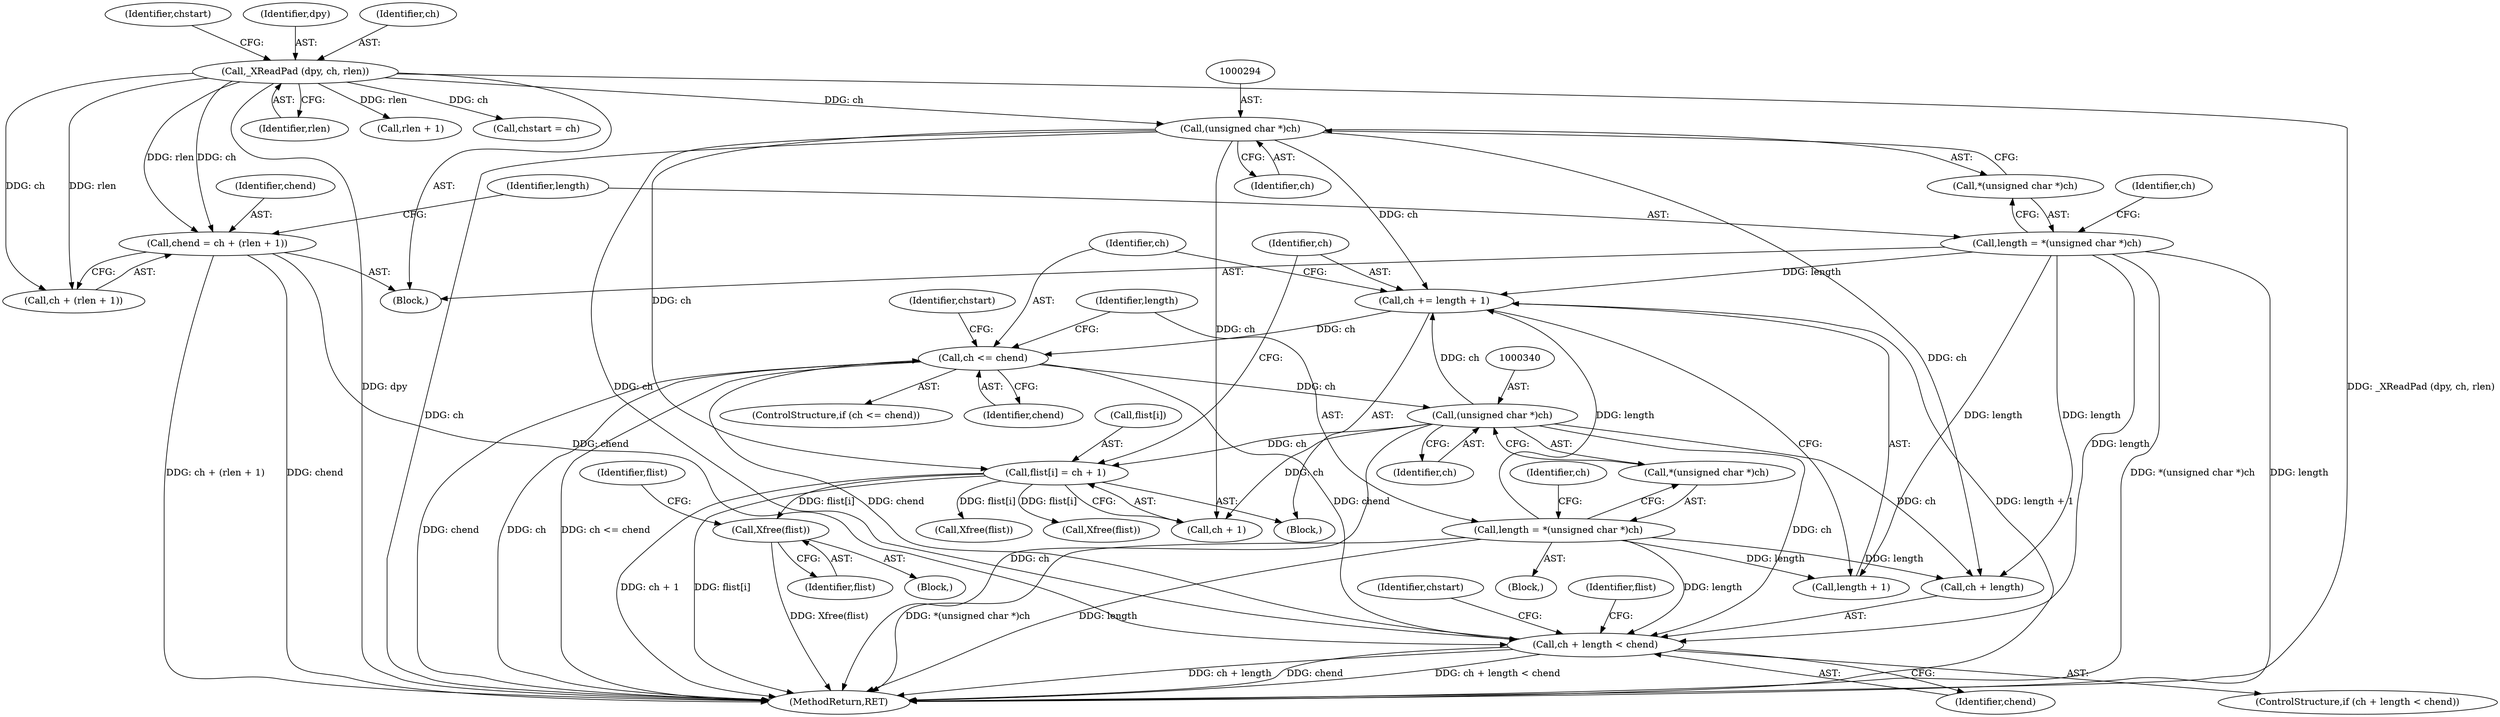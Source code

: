 digraph "0_libx11_b469da1430cdcee06e31c6251b83aede072a1ff0@API" {
"1000352" [label="(Call,Xfree(flist))"];
"1000319" [label="(Call,flist[i] = ch + 1)"];
"1000293" [label="(Call,(unsigned char *)ch)"];
"1000276" [label="(Call,_XReadPad (dpy, ch, rlen))"];
"1000339" [label="(Call,(unsigned char *)ch)"];
"1000332" [label="(Call,ch <= chend)"];
"1000326" [label="(Call,ch += length + 1)"];
"1000290" [label="(Call,length = *(unsigned char *)ch)"];
"1000336" [label="(Call,length = *(unsigned char *)ch)"];
"1000313" [label="(Call,ch + length < chend)"];
"1000283" [label="(Call,chend = ch + (rlen + 1))"];
"1000344" [label="(Identifier,ch)"];
"1000298" [label="(Identifier,ch)"];
"1000292" [label="(Call,*(unsigned char *)ch)"];
"1000333" [label="(Identifier,ch)"];
"1000279" [label="(Identifier,rlen)"];
"1000338" [label="(Call,*(unsigned char *)ch)"];
"1000355" [label="(Identifier,flist)"];
"1000367" [label="(Call,Xfree(flist))"];
"1000285" [label="(Call,ch + (rlen + 1))"];
"1000312" [label="(ControlStructure,if (ch + length < chend))"];
"1000317" [label="(Identifier,chend)"];
"1000323" [label="(Call,ch + 1)"];
"1000290" [label="(Call,length = *(unsigned char *)ch)"];
"1000283" [label="(Call,chend = ch + (rlen + 1))"];
"1000332" [label="(Call,ch <= chend)"];
"1000314" [label="(Call,ch + length)"];
"1000326" [label="(Call,ch += length + 1)"];
"1000376" [label="(MethodReturn,RET)"];
"1000295" [label="(Identifier,ch)"];
"1000281" [label="(Identifier,chstart)"];
"1000365" [label="(Call,Xfree(flist))"];
"1000276" [label="(Call,_XReadPad (dpy, ch, rlen))"];
"1000313" [label="(Call,ch + length < chend)"];
"1000318" [label="(Block,)"];
"1000198" [label="(Block,)"];
"1000287" [label="(Call,rlen + 1)"];
"1000341" [label="(Identifier,ch)"];
"1000320" [label="(Call,flist[i])"];
"1000339" [label="(Call,(unsigned char *)ch)"];
"1000327" [label="(Identifier,ch)"];
"1000293" [label="(Call,(unsigned char *)ch)"];
"1000334" [label="(Identifier,chend)"];
"1000291" [label="(Identifier,length)"];
"1000277" [label="(Identifier,dpy)"];
"1000331" [label="(ControlStructure,if (ch <= chend))"];
"1000328" [label="(Call,length + 1)"];
"1000336" [label="(Call,length = *(unsigned char *)ch)"];
"1000364" [label="(Identifier,chstart)"];
"1000349" [label="(Block,)"];
"1000337" [label="(Identifier,length)"];
"1000353" [label="(Identifier,flist)"];
"1000280" [label="(Call,chstart = ch)"];
"1000352" [label="(Call,Xfree(flist))"];
"1000351" [label="(Identifier,chstart)"];
"1000319" [label="(Call,flist[i] = ch + 1)"];
"1000321" [label="(Identifier,flist)"];
"1000284" [label="(Identifier,chend)"];
"1000335" [label="(Block,)"];
"1000278" [label="(Identifier,ch)"];
"1000352" -> "1000349"  [label="AST: "];
"1000352" -> "1000353"  [label="CFG: "];
"1000353" -> "1000352"  [label="AST: "];
"1000355" -> "1000352"  [label="CFG: "];
"1000352" -> "1000376"  [label="DDG: Xfree(flist)"];
"1000319" -> "1000352"  [label="DDG: flist[i]"];
"1000319" -> "1000318"  [label="AST: "];
"1000319" -> "1000323"  [label="CFG: "];
"1000320" -> "1000319"  [label="AST: "];
"1000323" -> "1000319"  [label="AST: "];
"1000327" -> "1000319"  [label="CFG: "];
"1000319" -> "1000376"  [label="DDG: ch + 1"];
"1000319" -> "1000376"  [label="DDG: flist[i]"];
"1000293" -> "1000319"  [label="DDG: ch"];
"1000339" -> "1000319"  [label="DDG: ch"];
"1000319" -> "1000365"  [label="DDG: flist[i]"];
"1000319" -> "1000367"  [label="DDG: flist[i]"];
"1000293" -> "1000292"  [label="AST: "];
"1000293" -> "1000295"  [label="CFG: "];
"1000294" -> "1000293"  [label="AST: "];
"1000295" -> "1000293"  [label="AST: "];
"1000292" -> "1000293"  [label="CFG: "];
"1000293" -> "1000376"  [label="DDG: ch"];
"1000276" -> "1000293"  [label="DDG: ch"];
"1000293" -> "1000313"  [label="DDG: ch"];
"1000293" -> "1000314"  [label="DDG: ch"];
"1000293" -> "1000323"  [label="DDG: ch"];
"1000293" -> "1000326"  [label="DDG: ch"];
"1000276" -> "1000198"  [label="AST: "];
"1000276" -> "1000279"  [label="CFG: "];
"1000277" -> "1000276"  [label="AST: "];
"1000278" -> "1000276"  [label="AST: "];
"1000279" -> "1000276"  [label="AST: "];
"1000281" -> "1000276"  [label="CFG: "];
"1000276" -> "1000376"  [label="DDG: _XReadPad (dpy, ch, rlen)"];
"1000276" -> "1000376"  [label="DDG: dpy"];
"1000276" -> "1000280"  [label="DDG: ch"];
"1000276" -> "1000283"  [label="DDG: ch"];
"1000276" -> "1000283"  [label="DDG: rlen"];
"1000276" -> "1000285"  [label="DDG: ch"];
"1000276" -> "1000285"  [label="DDG: rlen"];
"1000276" -> "1000287"  [label="DDG: rlen"];
"1000339" -> "1000338"  [label="AST: "];
"1000339" -> "1000341"  [label="CFG: "];
"1000340" -> "1000339"  [label="AST: "];
"1000341" -> "1000339"  [label="AST: "];
"1000338" -> "1000339"  [label="CFG: "];
"1000339" -> "1000376"  [label="DDG: ch"];
"1000339" -> "1000313"  [label="DDG: ch"];
"1000339" -> "1000314"  [label="DDG: ch"];
"1000339" -> "1000323"  [label="DDG: ch"];
"1000339" -> "1000326"  [label="DDG: ch"];
"1000332" -> "1000339"  [label="DDG: ch"];
"1000332" -> "1000331"  [label="AST: "];
"1000332" -> "1000334"  [label="CFG: "];
"1000333" -> "1000332"  [label="AST: "];
"1000334" -> "1000332"  [label="AST: "];
"1000337" -> "1000332"  [label="CFG: "];
"1000351" -> "1000332"  [label="CFG: "];
"1000332" -> "1000376"  [label="DDG: chend"];
"1000332" -> "1000376"  [label="DDG: ch"];
"1000332" -> "1000376"  [label="DDG: ch <= chend"];
"1000332" -> "1000313"  [label="DDG: chend"];
"1000326" -> "1000332"  [label="DDG: ch"];
"1000313" -> "1000332"  [label="DDG: chend"];
"1000326" -> "1000318"  [label="AST: "];
"1000326" -> "1000328"  [label="CFG: "];
"1000327" -> "1000326"  [label="AST: "];
"1000328" -> "1000326"  [label="AST: "];
"1000333" -> "1000326"  [label="CFG: "];
"1000326" -> "1000376"  [label="DDG: length + 1"];
"1000290" -> "1000326"  [label="DDG: length"];
"1000336" -> "1000326"  [label="DDG: length"];
"1000290" -> "1000198"  [label="AST: "];
"1000290" -> "1000292"  [label="CFG: "];
"1000291" -> "1000290"  [label="AST: "];
"1000292" -> "1000290"  [label="AST: "];
"1000298" -> "1000290"  [label="CFG: "];
"1000290" -> "1000376"  [label="DDG: length"];
"1000290" -> "1000376"  [label="DDG: *(unsigned char *)ch"];
"1000290" -> "1000313"  [label="DDG: length"];
"1000290" -> "1000314"  [label="DDG: length"];
"1000290" -> "1000328"  [label="DDG: length"];
"1000336" -> "1000335"  [label="AST: "];
"1000336" -> "1000338"  [label="CFG: "];
"1000337" -> "1000336"  [label="AST: "];
"1000338" -> "1000336"  [label="AST: "];
"1000344" -> "1000336"  [label="CFG: "];
"1000336" -> "1000376"  [label="DDG: *(unsigned char *)ch"];
"1000336" -> "1000376"  [label="DDG: length"];
"1000336" -> "1000313"  [label="DDG: length"];
"1000336" -> "1000314"  [label="DDG: length"];
"1000336" -> "1000328"  [label="DDG: length"];
"1000313" -> "1000312"  [label="AST: "];
"1000313" -> "1000317"  [label="CFG: "];
"1000314" -> "1000313"  [label="AST: "];
"1000317" -> "1000313"  [label="AST: "];
"1000321" -> "1000313"  [label="CFG: "];
"1000364" -> "1000313"  [label="CFG: "];
"1000313" -> "1000376"  [label="DDG: ch + length < chend"];
"1000313" -> "1000376"  [label="DDG: ch + length"];
"1000313" -> "1000376"  [label="DDG: chend"];
"1000283" -> "1000313"  [label="DDG: chend"];
"1000283" -> "1000198"  [label="AST: "];
"1000283" -> "1000285"  [label="CFG: "];
"1000284" -> "1000283"  [label="AST: "];
"1000285" -> "1000283"  [label="AST: "];
"1000291" -> "1000283"  [label="CFG: "];
"1000283" -> "1000376"  [label="DDG: ch + (rlen + 1)"];
"1000283" -> "1000376"  [label="DDG: chend"];
}
